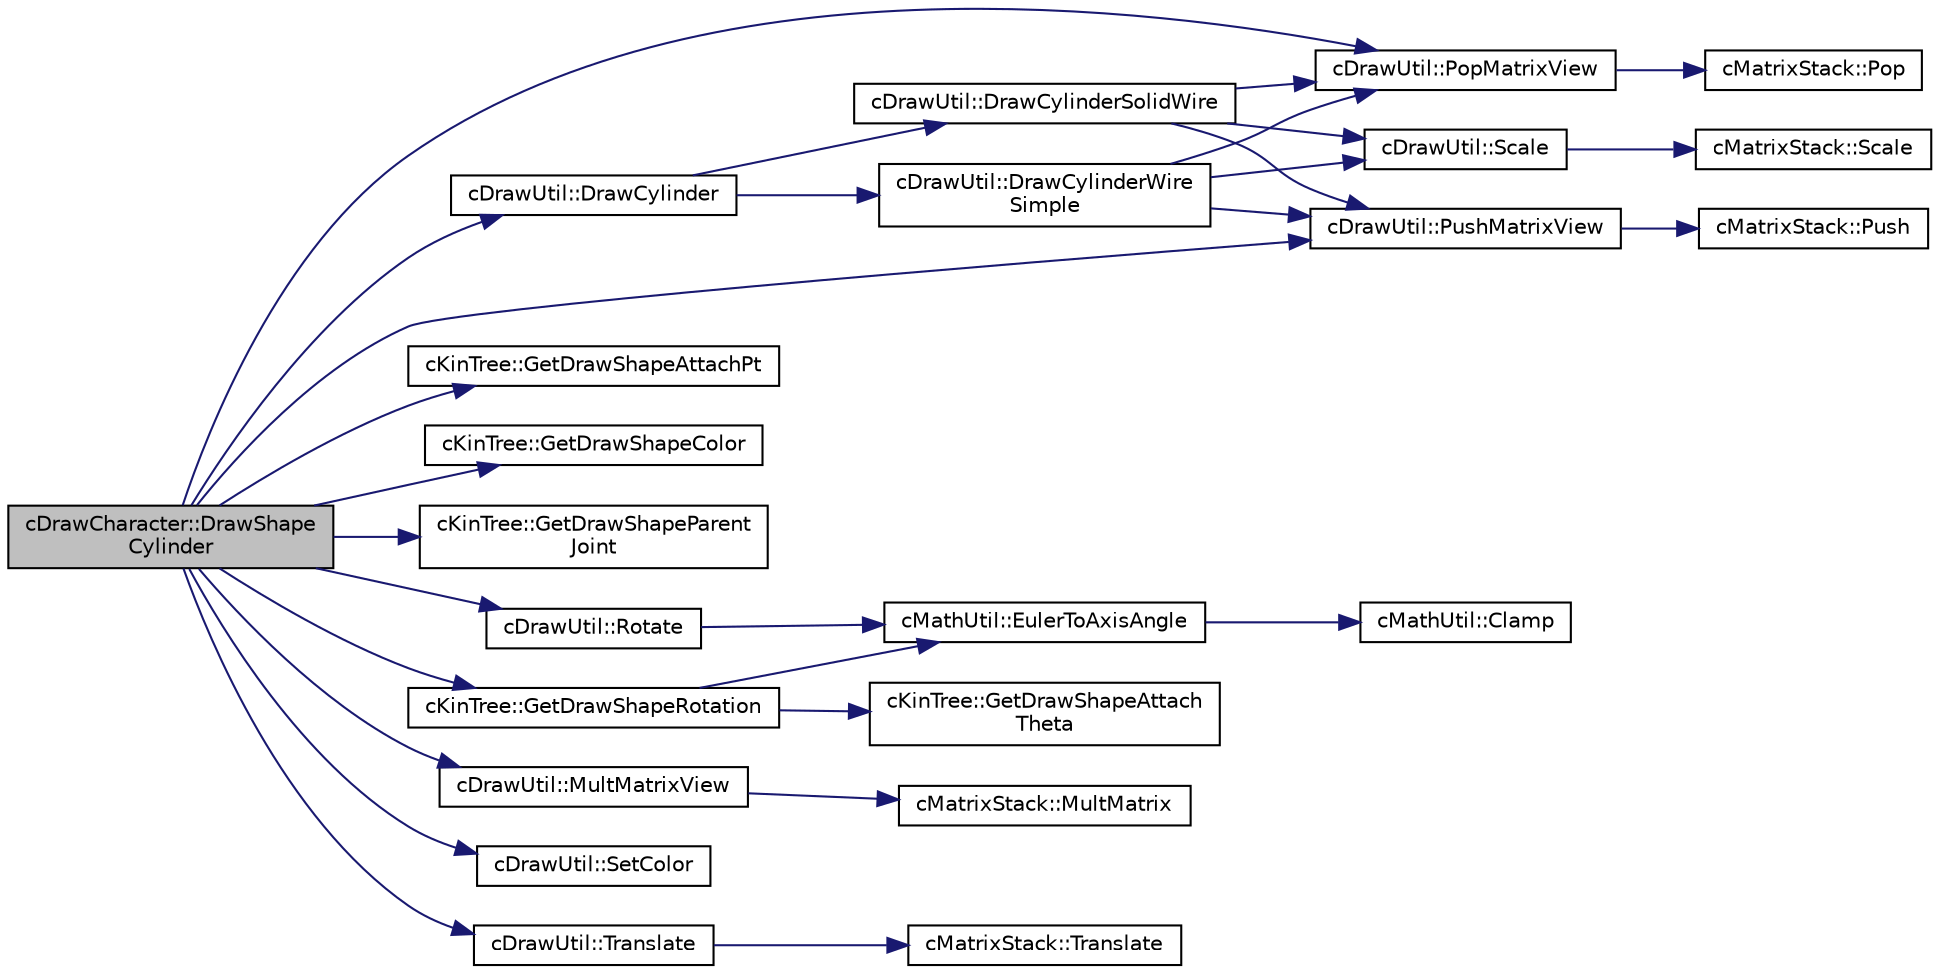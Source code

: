 digraph "cDrawCharacter::DrawShapeCylinder"
{
 // LATEX_PDF_SIZE
  edge [fontname="Helvetica",fontsize="10",labelfontname="Helvetica",labelfontsize="10"];
  node [fontname="Helvetica",fontsize="10",shape=record];
  rankdir="LR";
  Node1 [label="cDrawCharacter::DrawShape\lCylinder",height=0.2,width=0.4,color="black", fillcolor="grey75", style="filled", fontcolor="black",tooltip=" "];
  Node1 -> Node2 [color="midnightblue",fontsize="10",style="solid",fontname="Helvetica"];
  Node2 [label="cDrawUtil::DrawCylinder",height=0.2,width=0.4,color="black", fillcolor="white", style="filled",URL="$classc_draw_util.html#a1a52979a8d1cdcc91f6ccbc35bb82673",tooltip=" "];
  Node2 -> Node3 [color="midnightblue",fontsize="10",style="solid",fontname="Helvetica"];
  Node3 [label="cDrawUtil::DrawCylinderSolidWire",height=0.2,width=0.4,color="black", fillcolor="white", style="filled",URL="$classc_draw_util.html#a21a2bc0dc6ccdcf964174dee322aa079",tooltip=" "];
  Node3 -> Node4 [color="midnightblue",fontsize="10",style="solid",fontname="Helvetica"];
  Node4 [label="cDrawUtil::PopMatrixView",height=0.2,width=0.4,color="black", fillcolor="white", style="filled",URL="$classc_draw_util.html#a8bec79da8550795d4b4966a94af7cf51",tooltip=" "];
  Node4 -> Node5 [color="midnightblue",fontsize="10",style="solid",fontname="Helvetica"];
  Node5 [label="cMatrixStack::Pop",height=0.2,width=0.4,color="black", fillcolor="white", style="filled",URL="$classc_matrix_stack.html#a6be215a8d6dc7f91c8e9577a8b550bfc",tooltip=" "];
  Node3 -> Node6 [color="midnightblue",fontsize="10",style="solid",fontname="Helvetica"];
  Node6 [label="cDrawUtil::PushMatrixView",height=0.2,width=0.4,color="black", fillcolor="white", style="filled",URL="$classc_draw_util.html#a166a3c9df5df3cb262d090cb2aaba33b",tooltip=" "];
  Node6 -> Node7 [color="midnightblue",fontsize="10",style="solid",fontname="Helvetica"];
  Node7 [label="cMatrixStack::Push",height=0.2,width=0.4,color="black", fillcolor="white", style="filled",URL="$classc_matrix_stack.html#aac0bfd176fd31cabb3e74a0a12b5a5d9",tooltip=" "];
  Node3 -> Node8 [color="midnightblue",fontsize="10",style="solid",fontname="Helvetica"];
  Node8 [label="cDrawUtil::Scale",height=0.2,width=0.4,color="black", fillcolor="white", style="filled",URL="$classc_draw_util.html#a9bb8552fad17d6bb2b5e6bb523859a61",tooltip=" "];
  Node8 -> Node9 [color="midnightblue",fontsize="10",style="solid",fontname="Helvetica"];
  Node9 [label="cMatrixStack::Scale",height=0.2,width=0.4,color="black", fillcolor="white", style="filled",URL="$classc_matrix_stack.html#a5ec94676f022413d2acdc471dd112614",tooltip=" "];
  Node2 -> Node10 [color="midnightblue",fontsize="10",style="solid",fontname="Helvetica"];
  Node10 [label="cDrawUtil::DrawCylinderWire\lSimple",height=0.2,width=0.4,color="black", fillcolor="white", style="filled",URL="$classc_draw_util.html#adf01870cb24c7cb319094a0ce2e51674",tooltip=" "];
  Node10 -> Node4 [color="midnightblue",fontsize="10",style="solid",fontname="Helvetica"];
  Node10 -> Node6 [color="midnightblue",fontsize="10",style="solid",fontname="Helvetica"];
  Node10 -> Node8 [color="midnightblue",fontsize="10",style="solid",fontname="Helvetica"];
  Node1 -> Node11 [color="midnightblue",fontsize="10",style="solid",fontname="Helvetica"];
  Node11 [label="cKinTree::GetDrawShapeAttachPt",height=0.2,width=0.4,color="black", fillcolor="white", style="filled",URL="$classc_kin_tree.html#a21e64e58b33f5c6d90a8147a571e4678",tooltip=" "];
  Node1 -> Node12 [color="midnightblue",fontsize="10",style="solid",fontname="Helvetica"];
  Node12 [label="cKinTree::GetDrawShapeColor",height=0.2,width=0.4,color="black", fillcolor="white", style="filled",URL="$classc_kin_tree.html#a764ea9c994e58118f4aae348193637de",tooltip=" "];
  Node1 -> Node13 [color="midnightblue",fontsize="10",style="solid",fontname="Helvetica"];
  Node13 [label="cKinTree::GetDrawShapeParent\lJoint",height=0.2,width=0.4,color="black", fillcolor="white", style="filled",URL="$classc_kin_tree.html#a6d0b1dfd1e8e75fdd370a750c5322461",tooltip=" "];
  Node1 -> Node14 [color="midnightblue",fontsize="10",style="solid",fontname="Helvetica"];
  Node14 [label="cKinTree::GetDrawShapeRotation",height=0.2,width=0.4,color="black", fillcolor="white", style="filled",URL="$classc_kin_tree.html#af8c9805aaed6e8dbd13ef7d7b47dc96c",tooltip=" "];
  Node14 -> Node15 [color="midnightblue",fontsize="10",style="solid",fontname="Helvetica"];
  Node15 [label="cMathUtil::EulerToAxisAngle",height=0.2,width=0.4,color="black", fillcolor="white", style="filled",URL="$classc_math_util.html#a8fd8f44cd65cdaa9c5cc1b1ff4b3652e",tooltip=" "];
  Node15 -> Node16 [color="midnightblue",fontsize="10",style="solid",fontname="Helvetica"];
  Node16 [label="cMathUtil::Clamp",height=0.2,width=0.4,color="black", fillcolor="white", style="filled",URL="$classc_math_util.html#ac7702e2a05013616d11f03619d9b4f1e",tooltip=" "];
  Node14 -> Node17 [color="midnightblue",fontsize="10",style="solid",fontname="Helvetica"];
  Node17 [label="cKinTree::GetDrawShapeAttach\lTheta",height=0.2,width=0.4,color="black", fillcolor="white", style="filled",URL="$classc_kin_tree.html#a532879f1b5d42d0b8c8f80ae456d7cc5",tooltip=" "];
  Node1 -> Node18 [color="midnightblue",fontsize="10",style="solid",fontname="Helvetica"];
  Node18 [label="cDrawUtil::MultMatrixView",height=0.2,width=0.4,color="black", fillcolor="white", style="filled",URL="$classc_draw_util.html#aa01624e1ccc51c5a2e69fb1ad8cea7f7",tooltip=" "];
  Node18 -> Node19 [color="midnightblue",fontsize="10",style="solid",fontname="Helvetica"];
  Node19 [label="cMatrixStack::MultMatrix",height=0.2,width=0.4,color="black", fillcolor="white", style="filled",URL="$classc_matrix_stack.html#a633ad90c4738625bb37dfcb4f2c9da6f",tooltip=" "];
  Node1 -> Node4 [color="midnightblue",fontsize="10",style="solid",fontname="Helvetica"];
  Node1 -> Node6 [color="midnightblue",fontsize="10",style="solid",fontname="Helvetica"];
  Node1 -> Node20 [color="midnightblue",fontsize="10",style="solid",fontname="Helvetica"];
  Node20 [label="cDrawUtil::Rotate",height=0.2,width=0.4,color="black", fillcolor="white", style="filled",URL="$classc_draw_util.html#a4f7570c5620a3429f43f0e92055ed771",tooltip=" "];
  Node20 -> Node15 [color="midnightblue",fontsize="10",style="solid",fontname="Helvetica"];
  Node1 -> Node21 [color="midnightblue",fontsize="10",style="solid",fontname="Helvetica"];
  Node21 [label="cDrawUtil::SetColor",height=0.2,width=0.4,color="black", fillcolor="white", style="filled",URL="$classc_draw_util.html#a4b68878bee6cbfe53db7dc6bb9e16f70",tooltip=" "];
  Node1 -> Node22 [color="midnightblue",fontsize="10",style="solid",fontname="Helvetica"];
  Node22 [label="cDrawUtil::Translate",height=0.2,width=0.4,color="black", fillcolor="white", style="filled",URL="$classc_draw_util.html#a1904a7034bb0ec43afdab4642d36e543",tooltip=" "];
  Node22 -> Node23 [color="midnightblue",fontsize="10",style="solid",fontname="Helvetica"];
  Node23 [label="cMatrixStack::Translate",height=0.2,width=0.4,color="black", fillcolor="white", style="filled",URL="$classc_matrix_stack.html#a9ab74621b7112ebf367e7c6feafff233",tooltip=" "];
}

